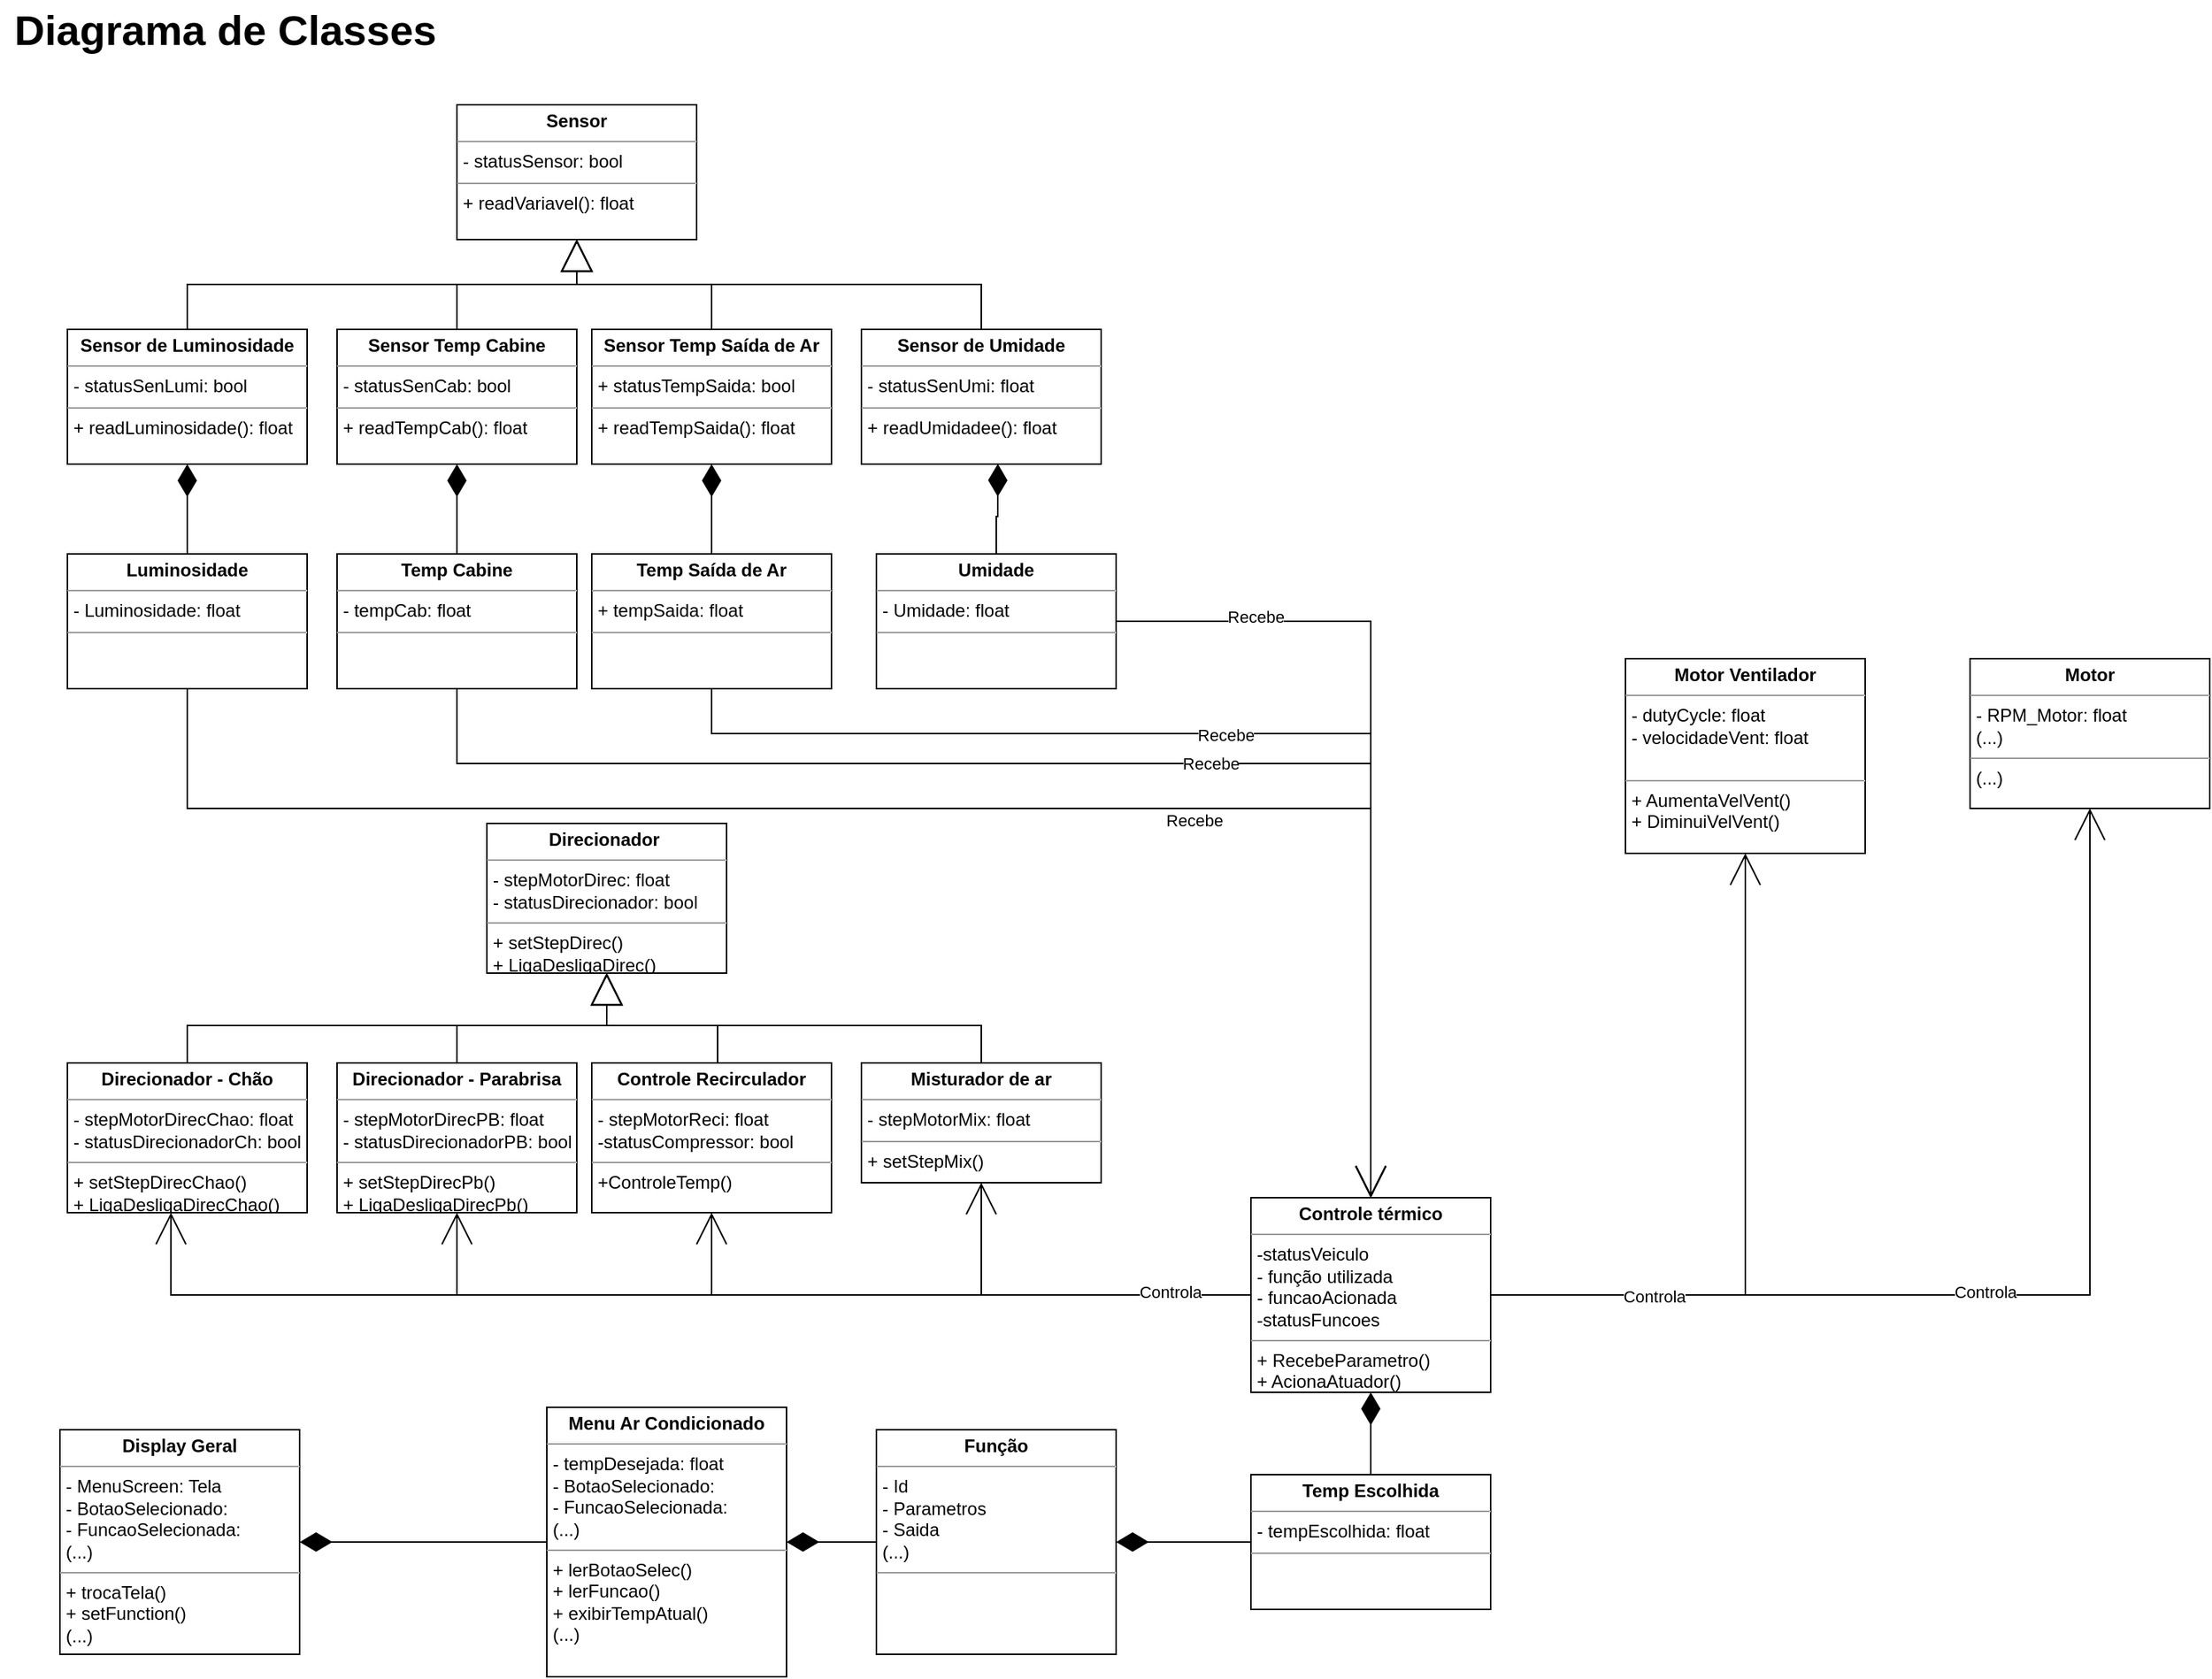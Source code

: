 <mxfile version="15.0.3" type="github"><diagram id="nGewLp1ROoBiGHcc3Ccv" name="Page-1"><mxGraphModel dx="2370" dy="1270" grid="1" gridSize="10" guides="1" tooltips="1" connect="1" arrows="1" fold="1" page="1" pageScale="1" pageWidth="1654" pageHeight="1169" math="0" shadow="0"><root><mxCell id="0"/><mxCell id="1" parent="0"/><mxCell id="vKmKL-nadyCYFeSH_cGd-2" style="edgeStyle=orthogonalEdgeStyle;rounded=0;orthogonalLoop=1;jettySize=auto;html=1;exitX=0.5;exitY=0;exitDx=0;exitDy=0;entryX=0.5;entryY=1;entryDx=0;entryDy=0;endArrow=block;endFill=0;endSize=19;" edge="1" parent="1" source="2rRgd6ASyCujS0z7H2DT-5" target="vKmKL-nadyCYFeSH_cGd-1"><mxGeometry relative="1" as="geometry"><Array as="points"><mxPoint x="195" y="230"/><mxPoint x="455" y="230"/></Array></mxGeometry></mxCell><mxCell id="2rRgd6ASyCujS0z7H2DT-5" value="&lt;p style=&quot;margin: 0px ; margin-top: 4px ; text-align: center&quot;&gt;&lt;b&gt;Sensor de Luminosidade&lt;/b&gt;&lt;/p&gt;&lt;hr size=&quot;1&quot;&gt;&lt;p style=&quot;margin: 0px ; margin-left: 4px&quot;&gt;- statusSenLumi: bool&lt;br&gt;&lt;/p&gt;&lt;hr size=&quot;1&quot;&gt;&lt;p style=&quot;margin: 0px ; margin-left: 4px&quot;&gt;+ readLuminosidade(): float&lt;/p&gt;" style="verticalAlign=top;align=left;overflow=fill;fontSize=12;fontFamily=Helvetica;html=1;" parent="1" vertex="1"><mxGeometry x="115" y="260" width="160" height="90" as="geometry"/></mxCell><mxCell id="vKmKL-nadyCYFeSH_cGd-3" style="edgeStyle=orthogonalEdgeStyle;rounded=0;orthogonalLoop=1;jettySize=auto;html=1;entryX=0.5;entryY=1;entryDx=0;entryDy=0;endArrow=block;endFill=0;endSize=19;" edge="1" parent="1" source="2rRgd6ASyCujS0z7H2DT-7" target="vKmKL-nadyCYFeSH_cGd-1"><mxGeometry relative="1" as="geometry"><Array as="points"><mxPoint x="375" y="230"/><mxPoint x="455" y="230"/></Array></mxGeometry></mxCell><mxCell id="2rRgd6ASyCujS0z7H2DT-7" value="&lt;p style=&quot;margin: 0px ; margin-top: 4px ; text-align: center&quot;&gt;&lt;b&gt;Sensor Temp Cabine&lt;/b&gt;&lt;/p&gt;&lt;hr size=&quot;1&quot;&gt;&lt;p style=&quot;margin: 0px ; margin-left: 4px&quot;&gt;- statusSenCab: bool&lt;/p&gt;&lt;hr size=&quot;1&quot;&gt;&lt;p style=&quot;margin: 0px ; margin-left: 4px&quot;&gt;+ readTempCab(): float&lt;/p&gt;&lt;p style=&quot;margin: 0px ; margin-left: 4px&quot;&gt;&lt;br&gt;&lt;/p&gt;" style="verticalAlign=top;align=left;overflow=fill;fontSize=12;fontFamily=Helvetica;html=1;" parent="1" vertex="1"><mxGeometry x="295" y="260" width="160" height="90" as="geometry"/></mxCell><mxCell id="vKmKL-nadyCYFeSH_cGd-8" style="edgeStyle=orthogonalEdgeStyle;rounded=0;orthogonalLoop=1;jettySize=auto;html=1;entryX=0.5;entryY=1;entryDx=0;entryDy=0;endArrow=block;endFill=0;endSize=19;" edge="1" parent="1" source="2rRgd6ASyCujS0z7H2DT-8" target="vKmKL-nadyCYFeSH_cGd-1"><mxGeometry relative="1" as="geometry"><Array as="points"><mxPoint x="545" y="230"/><mxPoint x="455" y="230"/></Array></mxGeometry></mxCell><mxCell id="2rRgd6ASyCujS0z7H2DT-8" value="&lt;p style=&quot;margin: 0px ; margin-top: 4px ; text-align: center&quot;&gt;&lt;b&gt;Sensor Temp Saída de Ar&lt;/b&gt;&lt;/p&gt;&lt;hr size=&quot;1&quot;&gt;&lt;p style=&quot;margin: 0px ; margin-left: 4px&quot;&gt;+ statusTempSaida: bool&lt;/p&gt;&lt;hr size=&quot;1&quot;&gt;&lt;p style=&quot;margin: 0px ; margin-left: 4px&quot;&gt;+ readTempSaida(): float&lt;/p&gt;&lt;p style=&quot;margin: 0px ; margin-left: 4px&quot;&gt;&lt;br&gt;&lt;/p&gt;" style="verticalAlign=top;align=left;overflow=fill;fontSize=12;fontFamily=Helvetica;html=1;" parent="1" vertex="1"><mxGeometry x="465" y="260" width="160" height="90" as="geometry"/></mxCell><mxCell id="vKmKL-nadyCYFeSH_cGd-9" style="edgeStyle=orthogonalEdgeStyle;rounded=0;orthogonalLoop=1;jettySize=auto;html=1;endArrow=block;endFill=0;endSize=19;exitX=0.5;exitY=0;exitDx=0;exitDy=0;" edge="1" parent="1" source="2rRgd6ASyCujS0z7H2DT-9"><mxGeometry relative="1" as="geometry"><mxPoint x="455" y="200" as="targetPoint"/><Array as="points"><mxPoint x="725" y="230"/><mxPoint x="455" y="230"/></Array></mxGeometry></mxCell><mxCell id="2rRgd6ASyCujS0z7H2DT-9" value="&lt;p style=&quot;margin: 0px ; margin-top: 4px ; text-align: center&quot;&gt;&lt;b&gt;Sensor de Umidade&lt;/b&gt;&lt;/p&gt;&lt;hr size=&quot;1&quot;&gt;&lt;p style=&quot;margin: 0px ; margin-left: 4px&quot;&gt;- statusSenUmi: float&lt;/p&gt;&lt;hr size=&quot;1&quot;&gt;&lt;p style=&quot;margin: 0px ; margin-left: 4px&quot;&gt;+ readUmidadee(): float&lt;/p&gt;" style="verticalAlign=top;align=left;overflow=fill;fontSize=12;fontFamily=Helvetica;html=1;" parent="1" vertex="1"><mxGeometry x="645" y="260" width="160" height="90" as="geometry"/></mxCell><mxCell id="2rRgd6ASyCujS0z7H2DT-10" value="&lt;p style=&quot;margin: 0px ; margin-top: 4px ; text-align: center&quot;&gt;&lt;b&gt;Motor Ventilador&lt;/b&gt;&lt;/p&gt;&lt;hr size=&quot;1&quot;&gt;&lt;p style=&quot;margin: 0px ; margin-left: 4px&quot;&gt;- dutyCycle: float&lt;/p&gt;&lt;p style=&quot;margin: 0px ; margin-left: 4px&quot;&gt;- velocidadeVent: float&lt;br&gt;&lt;/p&gt;&lt;p style=&quot;margin: 0px ; margin-left: 4px&quot;&gt;&lt;br&gt;&lt;/p&gt;&lt;hr size=&quot;1&quot;&gt;&lt;p style=&quot;margin: 0px ; margin-left: 4px&quot;&gt;+ AumentaVelVent()&lt;/p&gt;&lt;p style=&quot;margin: 0px ; margin-left: 4px&quot;&gt;+ DiminuiVelVent()&lt;br&gt;&lt;/p&gt;&lt;p style=&quot;margin: 0px ; margin-left: 4px&quot;&gt;&lt;br&gt;&lt;/p&gt;" style="verticalAlign=top;align=left;overflow=fill;fontSize=12;fontFamily=Helvetica;html=1;" parent="1" vertex="1"><mxGeometry x="1155" y="480" width="160" height="130" as="geometry"/></mxCell><mxCell id="vKmKL-nadyCYFeSH_cGd-15" style="edgeStyle=orthogonalEdgeStyle;rounded=0;orthogonalLoop=1;jettySize=auto;html=1;entryX=0.5;entryY=1;entryDx=0;entryDy=0;endArrow=block;endFill=0;endSize=19;exitX=0.525;exitY=0.002;exitDx=0;exitDy=0;exitPerimeter=0;" edge="1" parent="1" source="2rRgd6ASyCujS0z7H2DT-11" target="vKmKL-nadyCYFeSH_cGd-10"><mxGeometry relative="1" as="geometry"/></mxCell><mxCell id="2rRgd6ASyCujS0z7H2DT-11" value="&lt;p style=&quot;margin: 0px ; margin-top: 4px ; text-align: center&quot;&gt;&lt;b&gt;Controle Recirculador&lt;/b&gt;&lt;/p&gt;&lt;hr size=&quot;1&quot;&gt;&lt;p style=&quot;margin: 0px ; margin-left: 4px&quot;&gt;- stepMotorReci: float&lt;/p&gt;&lt;p style=&quot;margin: 0px ; margin-left: 4px&quot;&gt;-statusCompressor: bool&lt;/p&gt;&lt;hr size=&quot;1&quot;&gt;&lt;p style=&quot;margin: 0px ; margin-left: 4px&quot;&gt;+ControleTemp()&lt;/p&gt;" style="verticalAlign=top;align=left;overflow=fill;fontSize=12;fontFamily=Helvetica;html=1;" parent="1" vertex="1"><mxGeometry x="465" y="750" width="160" height="100" as="geometry"/></mxCell><mxCell id="vKmKL-nadyCYFeSH_cGd-16" style="edgeStyle=orthogonalEdgeStyle;rounded=0;orthogonalLoop=1;jettySize=auto;html=1;entryX=0.5;entryY=1;entryDx=0;entryDy=0;endArrow=block;endFill=0;endSize=19;exitX=0.5;exitY=0;exitDx=0;exitDy=0;" edge="1" parent="1" source="2rRgd6ASyCujS0z7H2DT-12" target="vKmKL-nadyCYFeSH_cGd-10"><mxGeometry relative="1" as="geometry"/></mxCell><mxCell id="2rRgd6ASyCujS0z7H2DT-12" value="&lt;p style=&quot;margin: 0px ; margin-top: 4px ; text-align: center&quot;&gt;&lt;b&gt;Misturador de ar&lt;/b&gt;&lt;/p&gt;&lt;hr size=&quot;1&quot;&gt;&lt;p style=&quot;margin: 0px ; margin-left: 4px&quot;&gt;- stepMotorMix: float&lt;/p&gt;&lt;hr size=&quot;1&quot;&gt;&lt;p style=&quot;margin: 0px ; margin-left: 4px&quot;&gt;+ setStepMix()&lt;/p&gt;" style="verticalAlign=top;align=left;overflow=fill;fontSize=12;fontFamily=Helvetica;html=1;" parent="1" vertex="1"><mxGeometry x="645" y="750" width="160" height="80" as="geometry"/></mxCell><mxCell id="vKmKL-nadyCYFeSH_cGd-14" style="edgeStyle=orthogonalEdgeStyle;rounded=0;orthogonalLoop=1;jettySize=auto;html=1;entryX=0.5;entryY=1;entryDx=0;entryDy=0;endArrow=block;endFill=0;endSize=19;exitX=0.5;exitY=0;exitDx=0;exitDy=0;" edge="1" parent="1" source="2rRgd6ASyCujS0z7H2DT-15" target="vKmKL-nadyCYFeSH_cGd-10"><mxGeometry relative="1" as="geometry"/></mxCell><mxCell id="2rRgd6ASyCujS0z7H2DT-15" value="&lt;p style=&quot;margin: 0px ; margin-top: 4px ; text-align: center&quot;&gt;&lt;b&gt;Direcionador - Chão&lt;/b&gt;&lt;/p&gt;&lt;hr size=&quot;1&quot;&gt;&lt;p style=&quot;margin: 0px ; margin-left: 4px&quot;&gt;- stepMotorDirecChao: float&lt;/p&gt;&lt;p style=&quot;margin: 0px ; margin-left: 4px&quot;&gt;- statusDirecionadorCh: bool&lt;/p&gt;&lt;hr size=&quot;1&quot;&gt;&lt;p style=&quot;margin: 0px ; margin-left: 4px&quot;&gt;+ setStepDirecChao()&lt;/p&gt;&lt;p style=&quot;margin: 0px ; margin-left: 4px&quot;&gt;+ LigaDesligaDirecChao()&lt;br&gt;&lt;/p&gt;" style="verticalAlign=top;align=left;overflow=fill;fontSize=12;fontFamily=Helvetica;html=1;" parent="1" vertex="1"><mxGeometry x="115" y="750" width="160" height="100" as="geometry"/></mxCell><mxCell id="vKmKL-nadyCYFeSH_cGd-13" style="edgeStyle=orthogonalEdgeStyle;rounded=0;orthogonalLoop=1;jettySize=auto;html=1;entryX=0.5;entryY=1;entryDx=0;entryDy=0;endArrow=block;endFill=0;endSize=19;" edge="1" parent="1" source="2rRgd6ASyCujS0z7H2DT-16" target="vKmKL-nadyCYFeSH_cGd-10"><mxGeometry relative="1" as="geometry"/></mxCell><mxCell id="2rRgd6ASyCujS0z7H2DT-16" value="&lt;p style=&quot;margin: 0px ; margin-top: 4px ; text-align: center&quot;&gt;&lt;b&gt;Direcionador - Parabrisa&lt;/b&gt;&lt;/p&gt;&lt;hr size=&quot;1&quot;&gt;&lt;p style=&quot;margin: 0px ; margin-left: 4px&quot;&gt;- stepMotorDirecPB: float&lt;/p&gt;&lt;p style=&quot;margin: 0px ; margin-left: 4px&quot;&gt;- statusDirecionadorPB: bool&lt;/p&gt;&lt;hr size=&quot;1&quot;&gt;&lt;p style=&quot;margin: 0px ; margin-left: 4px&quot;&gt;+ setStepDirecPb()&lt;/p&gt;&lt;p style=&quot;margin: 0px ; margin-left: 4px&quot;&gt;+ LigaDesligaDirecPb()&lt;br&gt;&lt;/p&gt;" style="verticalAlign=top;align=left;overflow=fill;fontSize=12;fontFamily=Helvetica;html=1;" parent="1" vertex="1"><mxGeometry x="295" y="750" width="160" height="100" as="geometry"/></mxCell><mxCell id="vKmKL-nadyCYFeSH_cGd-17" style="edgeStyle=orthogonalEdgeStyle;rounded=0;orthogonalLoop=1;jettySize=auto;html=1;exitX=0.5;exitY=0;exitDx=0;exitDy=0;endArrow=diamondThin;endFill=1;endSize=19;" edge="1" parent="1" source="2rRgd6ASyCujS0z7H2DT-17" target="2rRgd6ASyCujS0z7H2DT-5"><mxGeometry relative="1" as="geometry"/></mxCell><mxCell id="vKmKL-nadyCYFeSH_cGd-30" style="edgeStyle=orthogonalEdgeStyle;rounded=0;orthogonalLoop=1;jettySize=auto;html=1;entryX=0.5;entryY=0;entryDx=0;entryDy=0;endArrow=open;endFill=0;endSize=19;" edge="1" parent="1" source="2rRgd6ASyCujS0z7H2DT-17" target="vKmKL-nadyCYFeSH_cGd-27"><mxGeometry relative="1" as="geometry"><Array as="points"><mxPoint x="195" y="580"/><mxPoint x="985" y="580"/></Array></mxGeometry></mxCell><mxCell id="vKmKL-nadyCYFeSH_cGd-36" value="Recebe" style="edgeLabel;html=1;align=center;verticalAlign=middle;resizable=0;points=[];" vertex="1" connectable="0" parent="vKmKL-nadyCYFeSH_cGd-30"><mxGeometry x="0.479" y="2" relative="1" as="geometry"><mxPoint x="-84" y="10" as="offset"/></mxGeometry></mxCell><mxCell id="2rRgd6ASyCujS0z7H2DT-17" value="&lt;p style=&quot;margin: 0px ; margin-top: 4px ; text-align: center&quot;&gt;&lt;b&gt;Luminosidade&lt;/b&gt;&lt;/p&gt;&lt;hr size=&quot;1&quot;&gt;&lt;p style=&quot;margin: 0px ; margin-left: 4px&quot;&gt;- Luminosidade: float&lt;/p&gt;&lt;hr size=&quot;1&quot;&gt;&lt;p style=&quot;margin: 0px ; margin-left: 4px&quot;&gt;&lt;br&gt;&lt;/p&gt;" style="verticalAlign=top;align=left;overflow=fill;fontSize=12;fontFamily=Helvetica;html=1;" parent="1" vertex="1"><mxGeometry x="115" y="410" width="160" height="90" as="geometry"/></mxCell><mxCell id="vKmKL-nadyCYFeSH_cGd-19" style="edgeStyle=orthogonalEdgeStyle;rounded=0;orthogonalLoop=1;jettySize=auto;html=1;exitX=0.5;exitY=0;exitDx=0;exitDy=0;entryX=0.5;entryY=1;entryDx=0;entryDy=0;endArrow=diamondThin;endFill=1;endSize=19;" edge="1" parent="1" source="2rRgd6ASyCujS0z7H2DT-18" target="2rRgd6ASyCujS0z7H2DT-7"><mxGeometry relative="1" as="geometry"/></mxCell><mxCell id="vKmKL-nadyCYFeSH_cGd-32" style="edgeStyle=orthogonalEdgeStyle;rounded=0;orthogonalLoop=1;jettySize=auto;html=1;entryX=0.5;entryY=0;entryDx=0;entryDy=0;endArrow=open;endFill=0;endSize=19;" edge="1" parent="1" source="2rRgd6ASyCujS0z7H2DT-18" target="vKmKL-nadyCYFeSH_cGd-27"><mxGeometry relative="1" as="geometry"><Array as="points"><mxPoint x="375" y="550"/><mxPoint x="985" y="550"/></Array></mxGeometry></mxCell><mxCell id="2rRgd6ASyCujS0z7H2DT-18" value="&lt;p style=&quot;margin: 0px ; margin-top: 4px ; text-align: center&quot;&gt;&lt;b&gt;Temp Cabine&lt;/b&gt;&lt;/p&gt;&lt;hr size=&quot;1&quot;&gt;&lt;p style=&quot;margin: 0px ; margin-left: 4px&quot;&gt;- tempCab: float&lt;/p&gt;&lt;hr size=&quot;1&quot;&gt;&lt;p style=&quot;margin: 0px ; margin-left: 4px&quot;&gt;&lt;br&gt;&lt;/p&gt;" style="verticalAlign=top;align=left;overflow=fill;fontSize=12;fontFamily=Helvetica;html=1;" parent="1" vertex="1"><mxGeometry x="295" y="410" width="160" height="90" as="geometry"/></mxCell><mxCell id="vKmKL-nadyCYFeSH_cGd-20" style="edgeStyle=orthogonalEdgeStyle;rounded=0;orthogonalLoop=1;jettySize=auto;html=1;entryX=0.5;entryY=1;entryDx=0;entryDy=0;endArrow=diamondThin;endFill=1;endSize=19;" edge="1" parent="1" source="2rRgd6ASyCujS0z7H2DT-19" target="2rRgd6ASyCujS0z7H2DT-8"><mxGeometry relative="1" as="geometry"/></mxCell><mxCell id="vKmKL-nadyCYFeSH_cGd-35" style="edgeStyle=orthogonalEdgeStyle;rounded=0;orthogonalLoop=1;jettySize=auto;html=1;endArrow=open;endFill=0;endSize=19;exitX=0.5;exitY=1;exitDx=0;exitDy=0;" edge="1" parent="1" source="2rRgd6ASyCujS0z7H2DT-19" target="vKmKL-nadyCYFeSH_cGd-27"><mxGeometry relative="1" as="geometry"><Array as="points"><mxPoint x="545" y="530"/><mxPoint x="985" y="530"/></Array></mxGeometry></mxCell><mxCell id="2rRgd6ASyCujS0z7H2DT-19" value="&lt;p style=&quot;margin: 0px ; margin-top: 4px ; text-align: center&quot;&gt;&lt;b&gt;Temp Saída de Ar&lt;/b&gt;&lt;/p&gt;&lt;hr size=&quot;1&quot;&gt;&lt;p style=&quot;margin: 0px ; margin-left: 4px&quot;&gt;+ tempSaida: float&lt;/p&gt;&lt;hr size=&quot;1&quot;&gt;&lt;p style=&quot;margin: 0px ; margin-left: 4px&quot;&gt;&lt;br&gt;&lt;/p&gt;&lt;p style=&quot;margin: 0px ; margin-left: 4px&quot;&gt;&lt;br&gt;&lt;/p&gt;" style="verticalAlign=top;align=left;overflow=fill;fontSize=12;fontFamily=Helvetica;html=1;" parent="1" vertex="1"><mxGeometry x="465" y="410" width="160" height="90" as="geometry"/></mxCell><mxCell id="vKmKL-nadyCYFeSH_cGd-21" style="edgeStyle=orthogonalEdgeStyle;rounded=0;orthogonalLoop=1;jettySize=auto;html=1;entryX=0.569;entryY=0.998;entryDx=0;entryDy=0;entryPerimeter=0;endArrow=diamondThin;endFill=1;endSize=19;" edge="1" parent="1" source="2rRgd6ASyCujS0z7H2DT-20" target="2rRgd6ASyCujS0z7H2DT-9"><mxGeometry relative="1" as="geometry"/></mxCell><mxCell id="vKmKL-nadyCYFeSH_cGd-34" style="edgeStyle=orthogonalEdgeStyle;rounded=0;orthogonalLoop=1;jettySize=auto;html=1;entryX=0.5;entryY=0;entryDx=0;entryDy=0;endArrow=open;endFill=0;endSize=19;" edge="1" parent="1" source="2rRgd6ASyCujS0z7H2DT-20" target="vKmKL-nadyCYFeSH_cGd-27"><mxGeometry relative="1" as="geometry"/></mxCell><mxCell id="2rRgd6ASyCujS0z7H2DT-20" value="&lt;p style=&quot;margin: 0px ; margin-top: 4px ; text-align: center&quot;&gt;&lt;b&gt;Umidade&lt;/b&gt;&lt;/p&gt;&lt;hr size=&quot;1&quot;&gt;&lt;p style=&quot;margin: 0px ; margin-left: 4px&quot;&gt;- Umidade: float&lt;/p&gt;&lt;hr size=&quot;1&quot;&gt;&lt;p style=&quot;margin: 0px ; margin-left: 4px&quot;&gt;&lt;br&gt;&lt;/p&gt;" style="verticalAlign=top;align=left;overflow=fill;fontSize=12;fontFamily=Helvetica;html=1;" parent="1" vertex="1"><mxGeometry x="655" y="410" width="160" height="90" as="geometry"/></mxCell><mxCell id="2rRgd6ASyCujS0z7H2DT-21" value="&lt;p style=&quot;margin: 0px ; margin-top: 4px ; text-align: center&quot;&gt;&lt;b&gt;Motor&lt;/b&gt;&lt;/p&gt;&lt;hr size=&quot;1&quot;&gt;&lt;p style=&quot;margin: 0px ; margin-left: 4px&quot;&gt;- RPM_Motor: float&lt;/p&gt;&lt;p style=&quot;margin: 0px ; margin-left: 4px&quot;&gt;(...)&lt;/p&gt;&lt;hr size=&quot;1&quot;&gt;&lt;p style=&quot;margin: 0px ; margin-left: 4px&quot;&gt;(...)&lt;/p&gt;" style="verticalAlign=top;align=left;overflow=fill;fontSize=12;fontFamily=Helvetica;html=1;" parent="1" vertex="1"><mxGeometry x="1385" y="480" width="160" height="100" as="geometry"/></mxCell><mxCell id="2rRgd6ASyCujS0z7H2DT-22" value="&lt;p style=&quot;margin: 0px ; margin-top: 4px ; text-align: center&quot;&gt;&lt;b&gt;Display Geral&lt;/b&gt;&lt;/p&gt;&lt;hr size=&quot;1&quot;&gt;&lt;p style=&quot;margin: 0px ; margin-left: 4px&quot;&gt;- MenuScreen: Tela&lt;/p&gt;&lt;p style=&quot;margin: 0px ; margin-left: 4px&quot;&gt;- BotaoSelecionado:&amp;nbsp;&lt;/p&gt;&lt;p style=&quot;margin: 0px ; margin-left: 4px&quot;&gt;- FuncaoSelecionada:&lt;/p&gt;&lt;p style=&quot;margin: 0px ; margin-left: 4px&quot;&gt;(...)&lt;/p&gt;&lt;hr size=&quot;1&quot;&gt;&lt;p style=&quot;margin: 0px ; margin-left: 4px&quot;&gt;+ trocaTela()&lt;/p&gt;&lt;p style=&quot;margin: 0px ; margin-left: 4px&quot;&gt;+ setFunction()&lt;br&gt;&lt;/p&gt;&lt;p style=&quot;margin: 0px ; margin-left: 4px&quot;&gt;(...)&lt;/p&gt;" style="verticalAlign=top;align=left;overflow=fill;fontSize=12;fontFamily=Helvetica;html=1;" parent="1" vertex="1"><mxGeometry x="110" y="995" width="160" height="150" as="geometry"/></mxCell><mxCell id="vKmKL-nadyCYFeSH_cGd-22" style="edgeStyle=orthogonalEdgeStyle;rounded=0;orthogonalLoop=1;jettySize=auto;html=1;endArrow=diamondThin;endFill=1;endSize=19;" edge="1" parent="1" source="2rRgd6ASyCujS0z7H2DT-23" target="2rRgd6ASyCujS0z7H2DT-22"><mxGeometry relative="1" as="geometry"/></mxCell><mxCell id="2rRgd6ASyCujS0z7H2DT-23" value="&lt;p style=&quot;margin: 0px ; margin-top: 4px ; text-align: center&quot;&gt;&lt;b&gt;Menu Ar Condicionado&lt;/b&gt;&lt;/p&gt;&lt;hr size=&quot;1&quot;&gt;&lt;p style=&quot;margin: 0px ; margin-left: 4px&quot;&gt;- tempDesejada: float&lt;/p&gt;&lt;p style=&quot;margin: 0px ; margin-left: 4px&quot;&gt;- BotaoSelecionado:&amp;nbsp;&lt;/p&gt;&lt;p style=&quot;margin: 0px ; margin-left: 4px&quot;&gt;- FuncaoSelecionada:&lt;/p&gt;&lt;p style=&quot;margin: 0px ; margin-left: 4px&quot;&gt;(...)&lt;/p&gt;&lt;hr size=&quot;1&quot;&gt;&lt;p style=&quot;margin: 0px ; margin-left: 4px&quot;&gt;+ lerBotaoSelec()&lt;/p&gt;&lt;p style=&quot;margin: 0px ; margin-left: 4px&quot;&gt;+ lerFuncao()&lt;br&gt;&lt;/p&gt;&lt;p style=&quot;margin: 0px ; margin-left: 4px&quot;&gt;+ exibirTempAtual()&lt;/p&gt;&lt;p style=&quot;margin: 0px ; margin-left: 4px&quot;&gt;(...)&lt;/p&gt;" style="verticalAlign=top;align=left;overflow=fill;fontSize=12;fontFamily=Helvetica;html=1;" parent="1" vertex="1"><mxGeometry x="435" y="980" width="160" height="180" as="geometry"/></mxCell><mxCell id="vKmKL-nadyCYFeSH_cGd-23" style="edgeStyle=orthogonalEdgeStyle;rounded=0;orthogonalLoop=1;jettySize=auto;html=1;entryX=1;entryY=0.5;entryDx=0;entryDy=0;endArrow=diamondThin;endFill=1;endSize=19;" edge="1" parent="1" source="2rRgd6ASyCujS0z7H2DT-24" target="2rRgd6ASyCujS0z7H2DT-23"><mxGeometry relative="1" as="geometry"/></mxCell><mxCell id="2rRgd6ASyCujS0z7H2DT-24" value="&lt;p style=&quot;margin: 0px ; margin-top: 4px ; text-align: center&quot;&gt;&lt;b&gt;Função&lt;/b&gt;&lt;/p&gt;&lt;hr size=&quot;1&quot;&gt;&lt;p style=&quot;margin: 0px ; margin-left: 4px&quot;&gt;- Id&lt;/p&gt;&lt;p style=&quot;margin: 0px ; margin-left: 4px&quot;&gt;- Parametros&lt;/p&gt;&lt;p style=&quot;margin: 0px ; margin-left: 4px&quot;&gt;- Saida&lt;/p&gt;&lt;p style=&quot;margin: 0px ; margin-left: 4px&quot;&gt;(...)&lt;/p&gt;&lt;hr size=&quot;1&quot;&gt;&lt;p style=&quot;margin: 0px ; margin-left: 4px&quot;&gt;&lt;br&gt;&lt;/p&gt;" style="verticalAlign=top;align=left;overflow=fill;fontSize=12;fontFamily=Helvetica;html=1;" parent="1" vertex="1"><mxGeometry x="655" y="995" width="160" height="150" as="geometry"/></mxCell><mxCell id="vKmKL-nadyCYFeSH_cGd-24" style="edgeStyle=orthogonalEdgeStyle;rounded=0;orthogonalLoop=1;jettySize=auto;html=1;entryX=1;entryY=0.5;entryDx=0;entryDy=0;endArrow=diamondThin;endFill=1;endSize=19;" edge="1" parent="1" source="2rRgd6ASyCujS0z7H2DT-30" target="2rRgd6ASyCujS0z7H2DT-24"><mxGeometry relative="1" as="geometry"/></mxCell><mxCell id="vKmKL-nadyCYFeSH_cGd-29" style="edgeStyle=orthogonalEdgeStyle;rounded=0;orthogonalLoop=1;jettySize=auto;html=1;entryX=0.5;entryY=1;entryDx=0;entryDy=0;endArrow=diamondThin;endFill=1;endSize=19;" edge="1" parent="1" source="2rRgd6ASyCujS0z7H2DT-30" target="vKmKL-nadyCYFeSH_cGd-27"><mxGeometry relative="1" as="geometry"/></mxCell><mxCell id="2rRgd6ASyCujS0z7H2DT-30" value="&lt;p style=&quot;margin: 0px ; margin-top: 4px ; text-align: center&quot;&gt;&lt;b&gt;Temp Escolhida&lt;/b&gt;&lt;/p&gt;&lt;hr size=&quot;1&quot;&gt;&lt;p style=&quot;margin: 0px ; margin-left: 4px&quot;&gt;- tempEscolhida: float&lt;/p&gt;&lt;hr size=&quot;1&quot;&gt;&lt;p style=&quot;margin: 0px ; margin-left: 4px&quot;&gt;&lt;br&gt;&lt;/p&gt;" style="verticalAlign=top;align=left;overflow=fill;fontSize=12;fontFamily=Helvetica;html=1;" parent="1" vertex="1"><mxGeometry x="905" y="1025" width="160" height="90" as="geometry"/></mxCell><mxCell id="vKmKL-nadyCYFeSH_cGd-1" value="&lt;p style=&quot;margin: 0px ; margin-top: 4px ; text-align: center&quot;&gt;&lt;b&gt;Sensor&lt;/b&gt;&lt;/p&gt;&lt;hr size=&quot;1&quot;&gt;&lt;p style=&quot;margin: 0px ; margin-left: 4px&quot;&gt;- statusSensor: bool&lt;br&gt;&lt;/p&gt;&lt;hr size=&quot;1&quot;&gt;&lt;p style=&quot;margin: 0px ; margin-left: 4px&quot;&gt;+ readVariavel(): float&lt;/p&gt;" style="verticalAlign=top;align=left;overflow=fill;fontSize=12;fontFamily=Helvetica;html=1;" vertex="1" parent="1"><mxGeometry x="375" y="110" width="160" height="90" as="geometry"/></mxCell><mxCell id="vKmKL-nadyCYFeSH_cGd-10" value="&lt;p style=&quot;margin: 0px ; margin-top: 4px ; text-align: center&quot;&gt;&lt;b&gt;Direcionador&amp;nbsp;&lt;/b&gt;&lt;/p&gt;&lt;hr size=&quot;1&quot;&gt;&lt;p style=&quot;margin: 0px ; margin-left: 4px&quot;&gt;- stepMotorDirec: float&lt;/p&gt;&lt;p style=&quot;margin: 0px ; margin-left: 4px&quot;&gt;- statusDirecionador: bool&lt;/p&gt;&lt;hr size=&quot;1&quot;&gt;&lt;p style=&quot;margin: 0px ; margin-left: 4px&quot;&gt;+ setStepDirec()&lt;/p&gt;&lt;p style=&quot;margin: 0px ; margin-left: 4px&quot;&gt;+ LigaDesligaDirec()&lt;br&gt;&lt;/p&gt;" style="verticalAlign=top;align=left;overflow=fill;fontSize=12;fontFamily=Helvetica;html=1;" vertex="1" parent="1"><mxGeometry x="395" y="590" width="160" height="100" as="geometry"/></mxCell><mxCell id="vKmKL-nadyCYFeSH_cGd-40" style="edgeStyle=orthogonalEdgeStyle;rounded=0;orthogonalLoop=1;jettySize=auto;html=1;entryX=0.5;entryY=1;entryDx=0;entryDy=0;endArrow=open;endFill=0;endSize=19;" edge="1" parent="1" source="vKmKL-nadyCYFeSH_cGd-27" target="2rRgd6ASyCujS0z7H2DT-10"><mxGeometry relative="1" as="geometry"/></mxCell><mxCell id="vKmKL-nadyCYFeSH_cGd-41" style="edgeStyle=orthogonalEdgeStyle;rounded=0;orthogonalLoop=1;jettySize=auto;html=1;endArrow=open;endFill=0;endSize=19;" edge="1" parent="1" source="vKmKL-nadyCYFeSH_cGd-27" target="2rRgd6ASyCujS0z7H2DT-21"><mxGeometry relative="1" as="geometry"/></mxCell><mxCell id="vKmKL-nadyCYFeSH_cGd-42" value="Controla" style="edgeLabel;html=1;align=center;verticalAlign=middle;resizable=0;points=[];" vertex="1" connectable="0" parent="vKmKL-nadyCYFeSH_cGd-41"><mxGeometry x="-0.094" y="2" relative="1" as="geometry"><mxPoint x="1" as="offset"/></mxGeometry></mxCell><mxCell id="vKmKL-nadyCYFeSH_cGd-43" value="Controla" style="edgeLabel;html=1;align=center;verticalAlign=middle;resizable=0;points=[];" vertex="1" connectable="0" parent="vKmKL-nadyCYFeSH_cGd-41"><mxGeometry x="-0.702" y="-1" relative="1" as="geometry"><mxPoint x="1" as="offset"/></mxGeometry></mxCell><mxCell id="vKmKL-nadyCYFeSH_cGd-44" style="edgeStyle=orthogonalEdgeStyle;rounded=0;orthogonalLoop=1;jettySize=auto;html=1;entryX=0.5;entryY=1;entryDx=0;entryDy=0;endArrow=open;endFill=0;endSize=19;" edge="1" parent="1" source="vKmKL-nadyCYFeSH_cGd-27" target="2rRgd6ASyCujS0z7H2DT-12"><mxGeometry relative="1" as="geometry"/></mxCell><mxCell id="vKmKL-nadyCYFeSH_cGd-45" style="edgeStyle=orthogonalEdgeStyle;rounded=0;orthogonalLoop=1;jettySize=auto;html=1;entryX=0.432;entryY=1;entryDx=0;entryDy=0;entryPerimeter=0;endArrow=open;endFill=0;endSize=19;" edge="1" parent="1" source="vKmKL-nadyCYFeSH_cGd-27" target="2rRgd6ASyCujS0z7H2DT-15"><mxGeometry relative="1" as="geometry"/></mxCell><mxCell id="vKmKL-nadyCYFeSH_cGd-46" style="edgeStyle=orthogonalEdgeStyle;rounded=0;orthogonalLoop=1;jettySize=auto;html=1;entryX=0.5;entryY=1;entryDx=0;entryDy=0;endArrow=open;endFill=0;endSize=19;" edge="1" parent="1" source="vKmKL-nadyCYFeSH_cGd-27" target="2rRgd6ASyCujS0z7H2DT-11"><mxGeometry relative="1" as="geometry"/></mxCell><mxCell id="vKmKL-nadyCYFeSH_cGd-47" style="edgeStyle=orthogonalEdgeStyle;rounded=0;orthogonalLoop=1;jettySize=auto;html=1;exitX=0;exitY=0.5;exitDx=0;exitDy=0;endArrow=open;endFill=0;endSize=19;" edge="1" parent="1" source="vKmKL-nadyCYFeSH_cGd-27"><mxGeometry relative="1" as="geometry"><mxPoint x="375" y="850" as="targetPoint"/><Array as="points"><mxPoint x="375" y="905"/></Array></mxGeometry></mxCell><mxCell id="vKmKL-nadyCYFeSH_cGd-48" value="Controla" style="edgeLabel;html=1;align=center;verticalAlign=middle;resizable=0;points=[];" vertex="1" connectable="0" parent="vKmKL-nadyCYFeSH_cGd-47"><mxGeometry x="-0.815" y="-2" relative="1" as="geometry"><mxPoint as="offset"/></mxGeometry></mxCell><mxCell id="vKmKL-nadyCYFeSH_cGd-27" value="&lt;p style=&quot;margin: 0px ; margin-top: 4px ; text-align: center&quot;&gt;&lt;b&gt;Controle térmico&lt;/b&gt;&lt;/p&gt;&lt;hr size=&quot;1&quot;&gt;&lt;p style=&quot;margin: 0px ; margin-left: 4px&quot;&gt;-statusVeiculo&lt;/p&gt;&lt;p style=&quot;margin: 0px ; margin-left: 4px&quot;&gt;- função utilizada&lt;br&gt;&lt;/p&gt;&lt;p style=&quot;margin: 0px ; margin-left: 4px&quot;&gt;- funcaoAcionada&lt;/p&gt;&lt;p style=&quot;margin: 0px ; margin-left: 4px&quot;&gt;-statusFuncoes&lt;/p&gt;&lt;hr size=&quot;1&quot;&gt;&lt;p style=&quot;margin: 0px ; margin-left: 4px&quot;&gt;+ RecebeParametro()&lt;/p&gt;&lt;p style=&quot;margin: 0px ; margin-left: 4px&quot;&gt;+ AcionaAtuador()&lt;br&gt;&lt;/p&gt;&lt;p style=&quot;margin: 0px ; margin-left: 4px&quot;&gt;&lt;br&gt;&lt;/p&gt;" style="verticalAlign=top;align=left;overflow=fill;fontSize=12;fontFamily=Helvetica;html=1;" vertex="1" parent="1"><mxGeometry x="905" y="840" width="160" height="130" as="geometry"/></mxCell><mxCell id="vKmKL-nadyCYFeSH_cGd-37" value="Recebe" style="edgeLabel;html=1;align=center;verticalAlign=middle;resizable=0;points=[];" vertex="1" connectable="0" parent="1"><mxGeometry x="894.524" y="588.0" as="geometry"><mxPoint x="-17" y="-38" as="offset"/></mxGeometry></mxCell><mxCell id="vKmKL-nadyCYFeSH_cGd-38" value="Recebe" style="edgeLabel;html=1;align=center;verticalAlign=middle;resizable=0;points=[];" vertex="1" connectable="0" parent="1"><mxGeometry x="905.004" y="569.0" as="geometry"><mxPoint x="-17" y="-38" as="offset"/></mxGeometry></mxCell><mxCell id="vKmKL-nadyCYFeSH_cGd-39" value="Recebe" style="edgeLabel;html=1;align=center;verticalAlign=middle;resizable=0;points=[];" vertex="1" connectable="0" parent="1"><mxGeometry x="925.004" y="490.0" as="geometry"><mxPoint x="-17" y="-38" as="offset"/></mxGeometry></mxCell><mxCell id="vKmKL-nadyCYFeSH_cGd-49" value="Diagrama de Classes" style="text;html=1;align=center;verticalAlign=middle;resizable=0;points=[];autosize=1;strokeColor=none;fontSize=28;fontStyle=1" vertex="1" parent="1"><mxGeometry x="70" y="40" width="300" height="40" as="geometry"/></mxCell></root></mxGraphModel></diagram></mxfile>